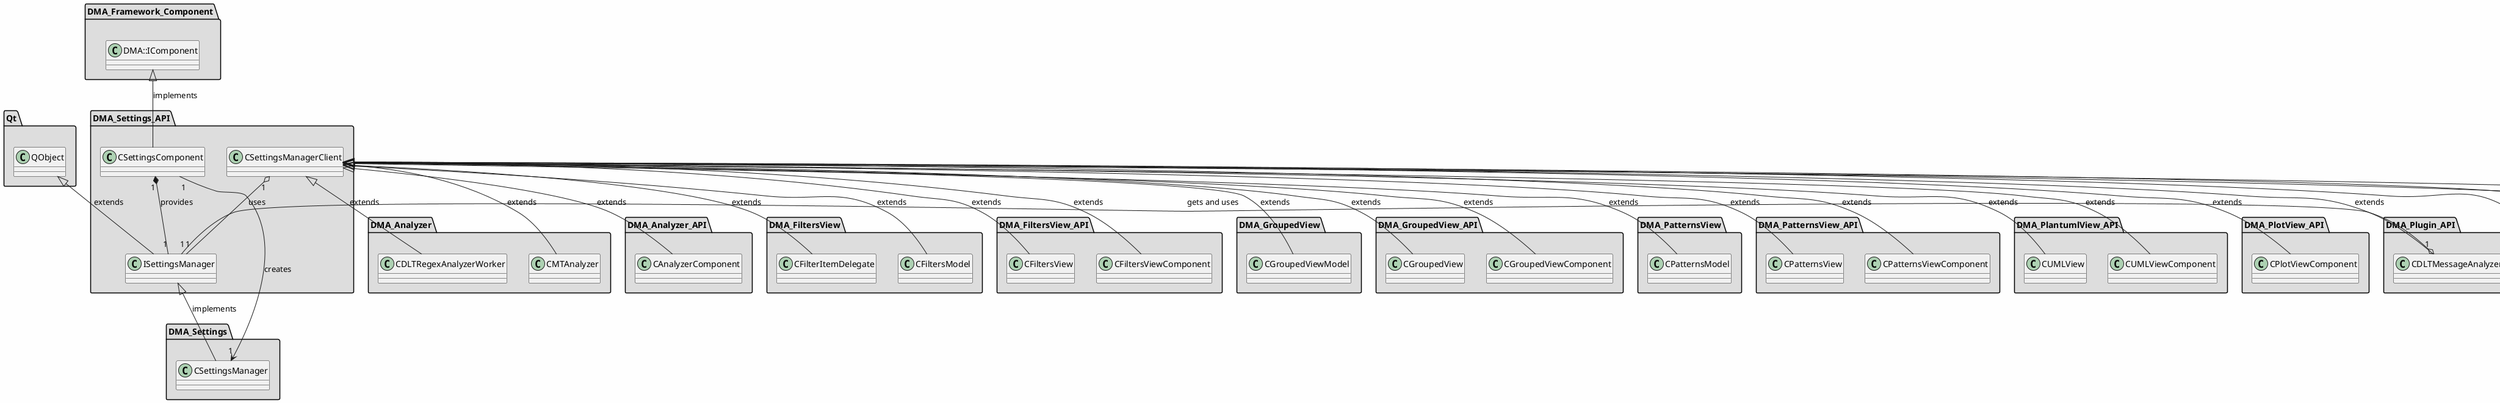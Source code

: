 
@startuml

skinparam backgroundColor #FEFEFE
skinparam wrapWidth 600
package "DMA_Analyzer" #DDDDDD
{

class "CDLTRegexAnalyzerWorker"
{
}

class "CMTAnalyzer"
{
}

}

package "DMA_Analyzer_API" #DDDDDD
{

class "CAnalyzerComponent"
{
}

}

package "DMA_FiltersView" #DDDDDD
{

class "CFilterItemDelegate"
{
}

class "CFiltersModel"
{
}

}

package "DMA_FiltersView_API" #DDDDDD
{

class "CFiltersView"
{
}

class "CFiltersViewComponent"
{
}

}

package "DMA_Framework_Component" #DDDDDD
{

class "DMA::IComponent"
{
}

}

package "DMA_GroupedView" #DDDDDD
{

class "CGroupedViewModel"
{
}

}

package "DMA_GroupedView_API" #DDDDDD
{

class "CGroupedView"
{
}

class "CGroupedViewComponent"
{
}

}

package "DMA_PatternsView" #DDDDDD
{

class "CPatternsModel"
{
}

}

package "DMA_PatternsView_API" #DDDDDD
{

class "CPatternsView"
{
}

class "CPatternsViewComponent"
{
}

}

package "DMA_PlantumlView_API" #DDDDDD
{

class "CUMLView"
{
}

class "CUMLViewComponent"
{
}

}

package "DMA_PlotView_API" #DDDDDD
{

class "CPlotViewComponent"
{
}

}

package "DMA_Plugin_API" #DDDDDD
{

class "CDLTMessageAnalyzer"
{
}

class "Form"
{
}

}

package "DMA_SearchView" #DDDDDD
{

class "CSearchResultHighlightingDelegate"
{
}

class "CSearchResultModel"
{
}

}

package "DMA_SearchView_API" #DDDDDD
{

class "CSearchViewComponent"
{
}

}

package "DMA_Settings" #DDDDDD
{

class "CSettingsManager"
{
}

}

package "DMA_Settings_API" #DDDDDD
{

class "CSettingsComponent"
{
}

class "CSettingsManagerClient"
{
}

class "ISettingsManager"
{
}

}

package "Qt" #DDDDDD
{

class "QObject"
{
}

}

'====================Inheritance section====================
CSettingsManagerClient <|-- CDLTRegexAnalyzerWorker : extends
CSettingsManagerClient <|-- CMTAnalyzer : extends
CSettingsManagerClient <|-- CAnalyzerComponent : extends
CSettingsManagerClient <|-- CFilterItemDelegate : extends
CSettingsManagerClient <|-- CFiltersModel : extends
CSettingsManagerClient <|-- CFiltersView : extends
CSettingsManagerClient <|-- CFiltersViewComponent : extends
CSettingsManagerClient <|-- CGroupedViewModel : extends
CSettingsManagerClient <|-- CGroupedView : extends
CSettingsManagerClient <|-- CGroupedViewComponent : extends
CSettingsManagerClient <|-- CPatternsModel : extends
CSettingsManagerClient <|-- CPatternsView : extends
CSettingsManagerClient <|-- CPatternsViewComponent : extends
CSettingsManagerClient <|-- CUMLView : extends
CSettingsManagerClient <|-- CUMLViewComponent : extends
CSettingsManagerClient <|-- CPlotViewComponent : extends
CSettingsManagerClient <|-- CDLTMessageAnalyzer : extends
CSettingsManagerClient <|-- Form : extends
CSettingsManagerClient <|-- CSearchResultHighlightingDelegate : extends
CSettingsManagerClient <|-- CSearchResultModel : extends
CSettingsManagerClient <|-- CSearchViewComponent : extends
ISettingsManager <|-- CSettingsManager : implements
DMA::IComponent <|-- CSettingsComponent : implements
QObject <|-- ISettingsManager : extends

'====================Dependencies section====================
CDLTMessageAnalyzer "1" o-- "1" ISettingsManager : gets and uses
CSettingsComponent "1" --> "1" CSettingsManager : creates
CSettingsComponent "1" *-- "1" ISettingsManager : provides
CSettingsManagerClient "1" o-- "1" ISettingsManager : uses

@enduml